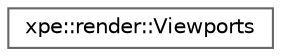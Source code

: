 digraph "Graphical Class Hierarchy"
{
 // LATEX_PDF_SIZE
  bgcolor="transparent";
  edge [fontname=Helvetica,fontsize=10,labelfontname=Helvetica,labelfontsize=10];
  node [fontname=Helvetica,fontsize=10,shape=box,height=0.2,width=0.4];
  rankdir="LR";
  Node0 [id="Node000000",label="xpe::render::Viewports",height=0.2,width=0.4,color="grey40", fillcolor="white", style="filled",URL="$structxpe_1_1render_1_1_viewports.html",tooltip=" "];
}
